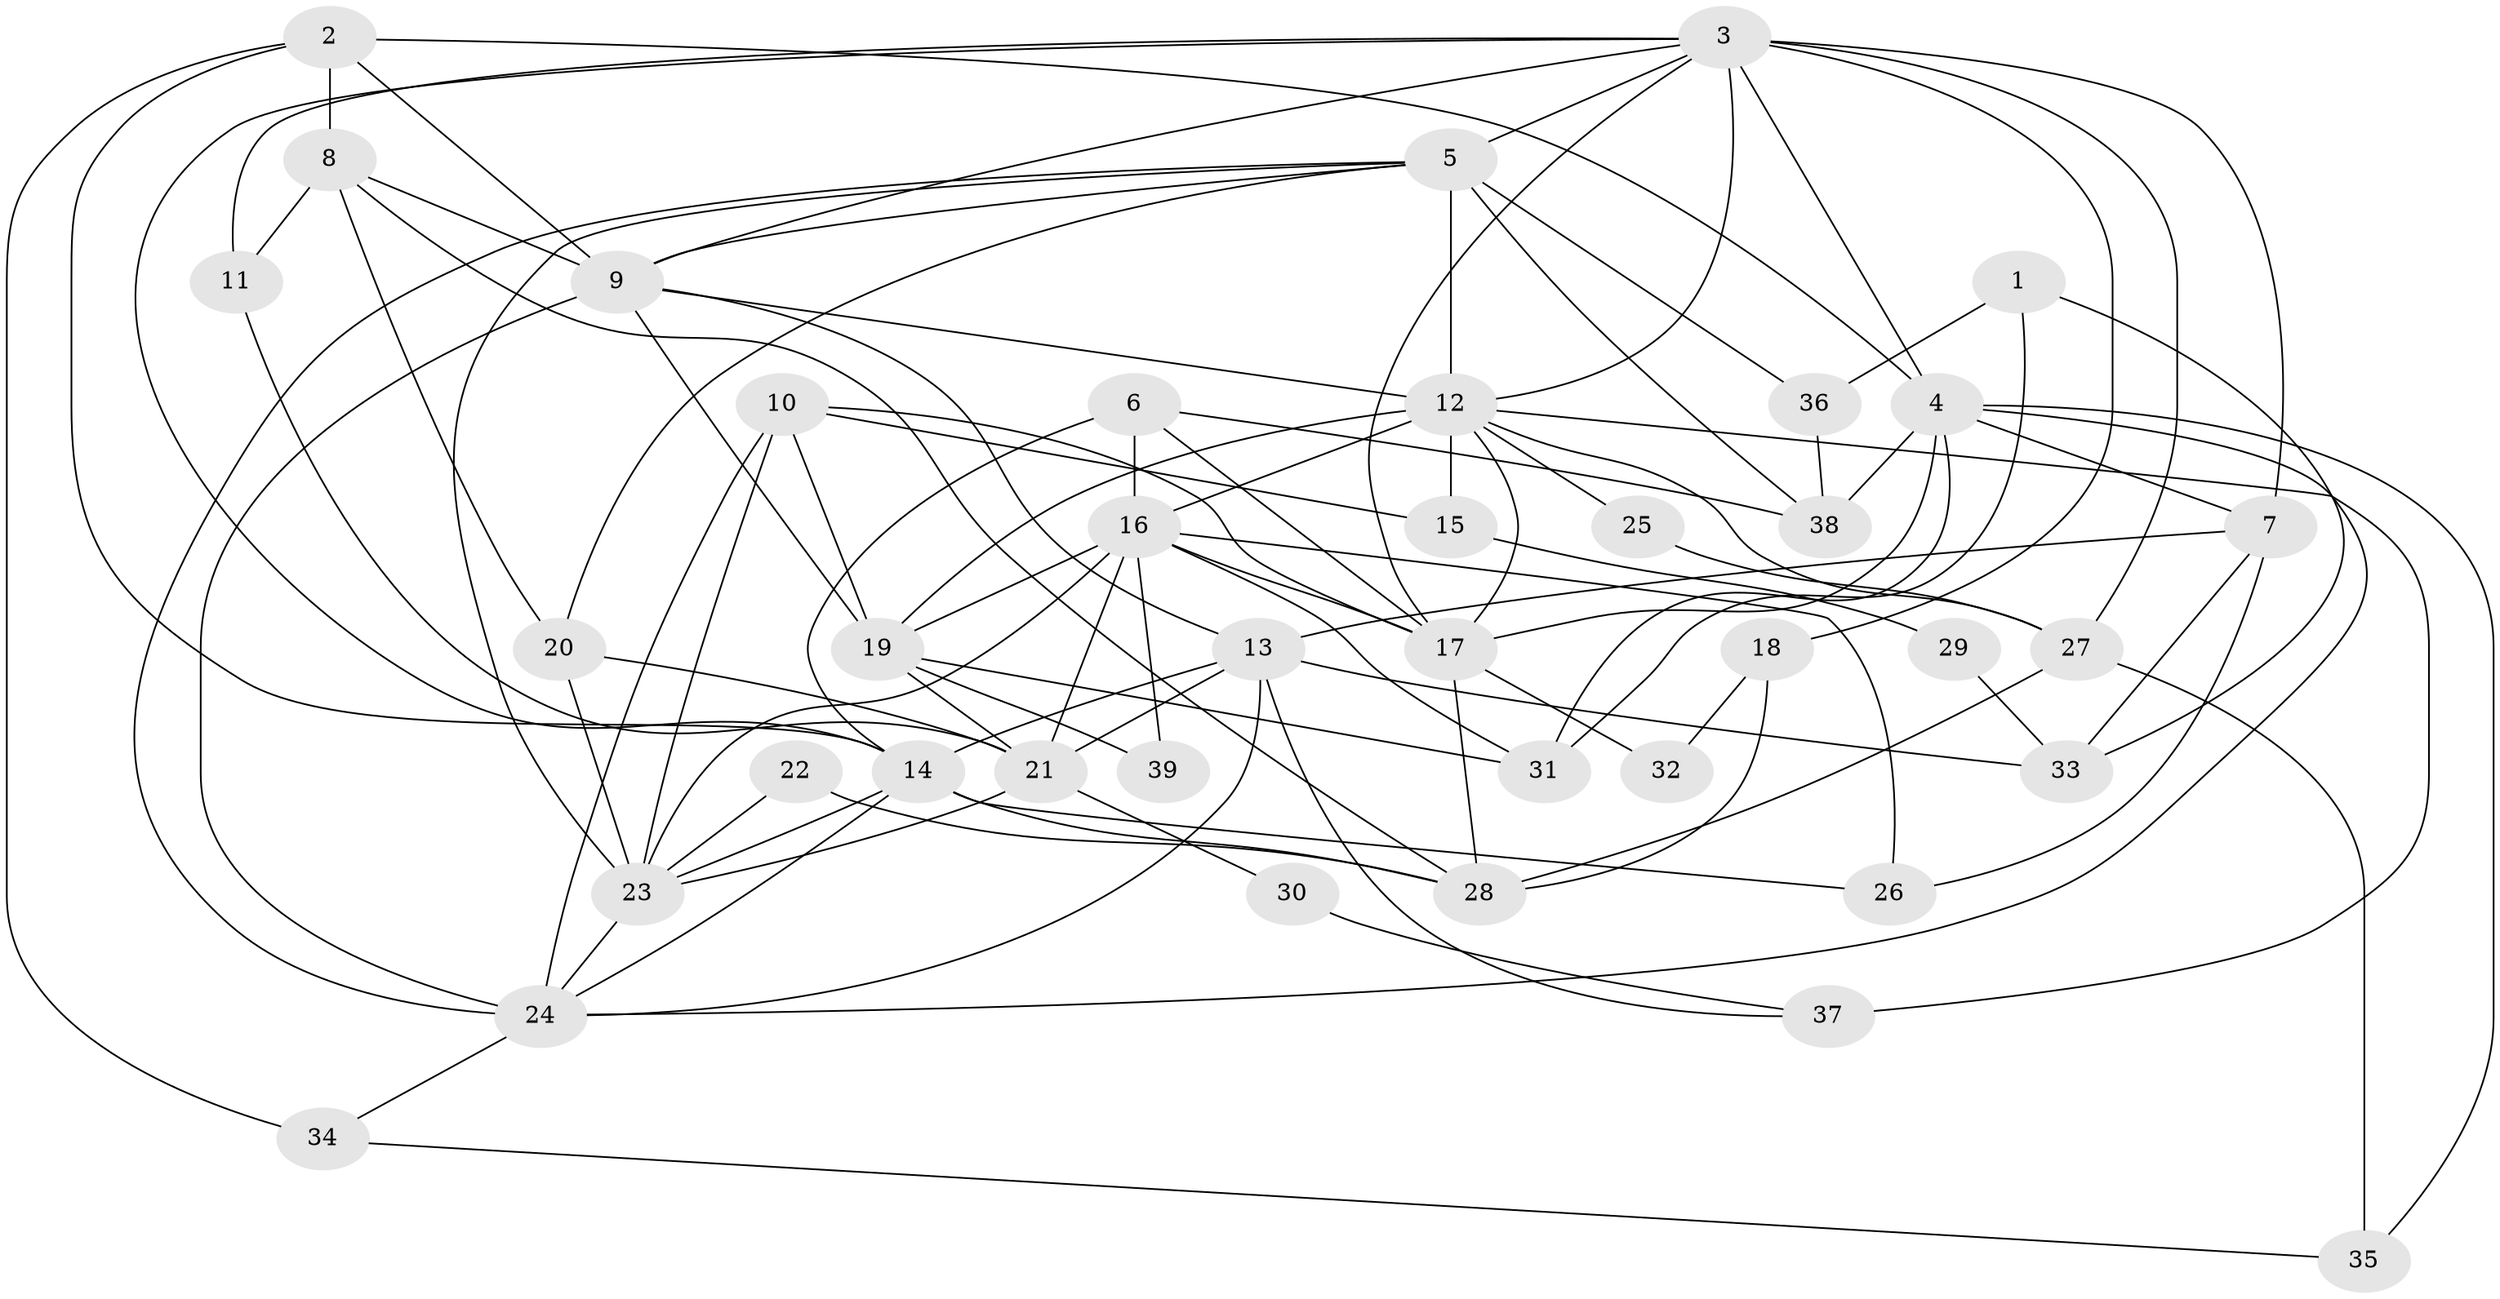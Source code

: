 // original degree distribution, {3: 0.2727272727272727, 2: 0.12987012987012986, 4: 0.2987012987012987, 7: 0.03896103896103896, 5: 0.16883116883116883, 6: 0.06493506493506493, 9: 0.012987012987012988, 8: 0.012987012987012988}
// Generated by graph-tools (version 1.1) at 2025/36/03/09/25 02:36:14]
// undirected, 39 vertices, 98 edges
graph export_dot {
graph [start="1"]
  node [color=gray90,style=filled];
  1;
  2;
  3;
  4;
  5;
  6;
  7;
  8;
  9;
  10;
  11;
  12;
  13;
  14;
  15;
  16;
  17;
  18;
  19;
  20;
  21;
  22;
  23;
  24;
  25;
  26;
  27;
  28;
  29;
  30;
  31;
  32;
  33;
  34;
  35;
  36;
  37;
  38;
  39;
  1 -- 31 [weight=1.0];
  1 -- 33 [weight=1.0];
  1 -- 36 [weight=1.0];
  2 -- 4 [weight=1.0];
  2 -- 8 [weight=2.0];
  2 -- 9 [weight=1.0];
  2 -- 14 [weight=1.0];
  2 -- 34 [weight=2.0];
  3 -- 4 [weight=1.0];
  3 -- 5 [weight=1.0];
  3 -- 7 [weight=1.0];
  3 -- 9 [weight=1.0];
  3 -- 11 [weight=1.0];
  3 -- 12 [weight=2.0];
  3 -- 14 [weight=1.0];
  3 -- 17 [weight=1.0];
  3 -- 18 [weight=1.0];
  3 -- 27 [weight=1.0];
  4 -- 7 [weight=1.0];
  4 -- 17 [weight=2.0];
  4 -- 24 [weight=1.0];
  4 -- 31 [weight=1.0];
  4 -- 35 [weight=1.0];
  4 -- 38 [weight=1.0];
  5 -- 9 [weight=1.0];
  5 -- 12 [weight=1.0];
  5 -- 20 [weight=1.0];
  5 -- 23 [weight=1.0];
  5 -- 24 [weight=1.0];
  5 -- 36 [weight=1.0];
  5 -- 38 [weight=2.0];
  6 -- 14 [weight=1.0];
  6 -- 16 [weight=2.0];
  6 -- 17 [weight=1.0];
  6 -- 38 [weight=1.0];
  7 -- 13 [weight=2.0];
  7 -- 26 [weight=1.0];
  7 -- 33 [weight=1.0];
  8 -- 9 [weight=1.0];
  8 -- 11 [weight=1.0];
  8 -- 20 [weight=1.0];
  8 -- 28 [weight=1.0];
  9 -- 12 [weight=1.0];
  9 -- 13 [weight=1.0];
  9 -- 19 [weight=2.0];
  9 -- 24 [weight=1.0];
  10 -- 15 [weight=1.0];
  10 -- 17 [weight=1.0];
  10 -- 19 [weight=1.0];
  10 -- 23 [weight=1.0];
  10 -- 24 [weight=1.0];
  11 -- 21 [weight=1.0];
  12 -- 15 [weight=1.0];
  12 -- 16 [weight=1.0];
  12 -- 17 [weight=1.0];
  12 -- 19 [weight=2.0];
  12 -- 25 [weight=1.0];
  12 -- 27 [weight=1.0];
  12 -- 37 [weight=2.0];
  13 -- 14 [weight=1.0];
  13 -- 21 [weight=2.0];
  13 -- 24 [weight=1.0];
  13 -- 33 [weight=1.0];
  13 -- 37 [weight=1.0];
  14 -- 23 [weight=1.0];
  14 -- 24 [weight=1.0];
  14 -- 26 [weight=1.0];
  14 -- 28 [weight=1.0];
  15 -- 29 [weight=1.0];
  16 -- 17 [weight=1.0];
  16 -- 19 [weight=1.0];
  16 -- 21 [weight=1.0];
  16 -- 23 [weight=1.0];
  16 -- 26 [weight=1.0];
  16 -- 31 [weight=1.0];
  16 -- 39 [weight=2.0];
  17 -- 28 [weight=1.0];
  17 -- 32 [weight=1.0];
  18 -- 28 [weight=1.0];
  18 -- 32 [weight=1.0];
  19 -- 21 [weight=1.0];
  19 -- 31 [weight=1.0];
  19 -- 39 [weight=1.0];
  20 -- 21 [weight=1.0];
  20 -- 23 [weight=2.0];
  21 -- 23 [weight=1.0];
  21 -- 30 [weight=1.0];
  22 -- 23 [weight=1.0];
  22 -- 28 [weight=1.0];
  23 -- 24 [weight=1.0];
  24 -- 34 [weight=1.0];
  25 -- 27 [weight=1.0];
  27 -- 28 [weight=1.0];
  27 -- 35 [weight=1.0];
  29 -- 33 [weight=1.0];
  30 -- 37 [weight=1.0];
  34 -- 35 [weight=1.0];
  36 -- 38 [weight=1.0];
}
